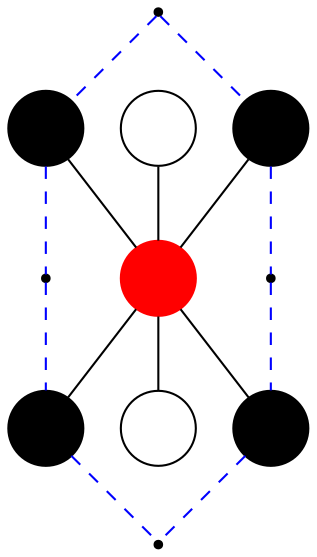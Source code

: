 graph
{
	node [shape=circle, style=filled, color=black, label=""];

	n01 -- n11 -- n21;
	n10 -- n11 -- n12;
	nUp -- n11 -- nDown;

	n00 -- n10 -- n20 [style=dashed, color=blue];
	n00 -- n01 -- n02 [style=dashed, color=blue];
	n02 -- n12 -- n22 [style=dashed, color=blue];
	n20 -- n21 -- n22 [style=dashed, color=blue];

	/*n02 [pos="2,3.2!", shape=point];

	n01 [pos="1.1,2.66!"];
	n12 [pos="2.9,2.66!"];

	n00 [pos="0,2!", shape=point];
	n11 [pos="2,2!", color=red];
	n22 [pos="4,2!", shape=point];

	n10 [pos="0.9,1.19!"];
	n21 [pos="3.1,1.19!"];

	nUp [pos="2,2.7!", style=solid];
	nDown [pos="2,1!", style=solid];

	n20 [pos="2,0.2!", shape=point];*/

	n02 [pos="2,2.4!", shape=point];

	n01 [pos="1.1,2.22!"];
	n12 [pos="2.9,2.22!"];

	n00 [pos="0,1.95!", shape=point];
	n11 [pos="2,1.9!", color=red];
	n22 [pos="4,1.95!", shape=point];

	n10 [pos="0.9,1.46!"];
	n21 [pos="3.1,1.46!"];

	nUp [pos="2,2.8!", style=solid];
	nDown [pos="2,0.9!", style=solid];

	n20 [pos="2,0.9!", shape=point];
}
